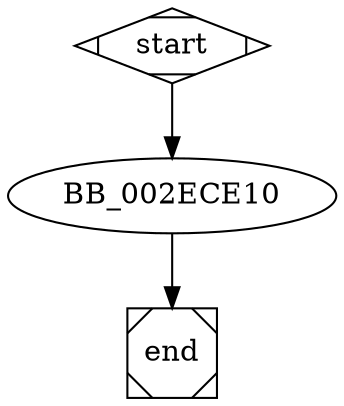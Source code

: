 digraph G {
  start -> BB_002ECE10;
  
  BB_002ECE10 -> end;
  
  start [shape=Mdiamond];
  end [shape=Msquare];
}
